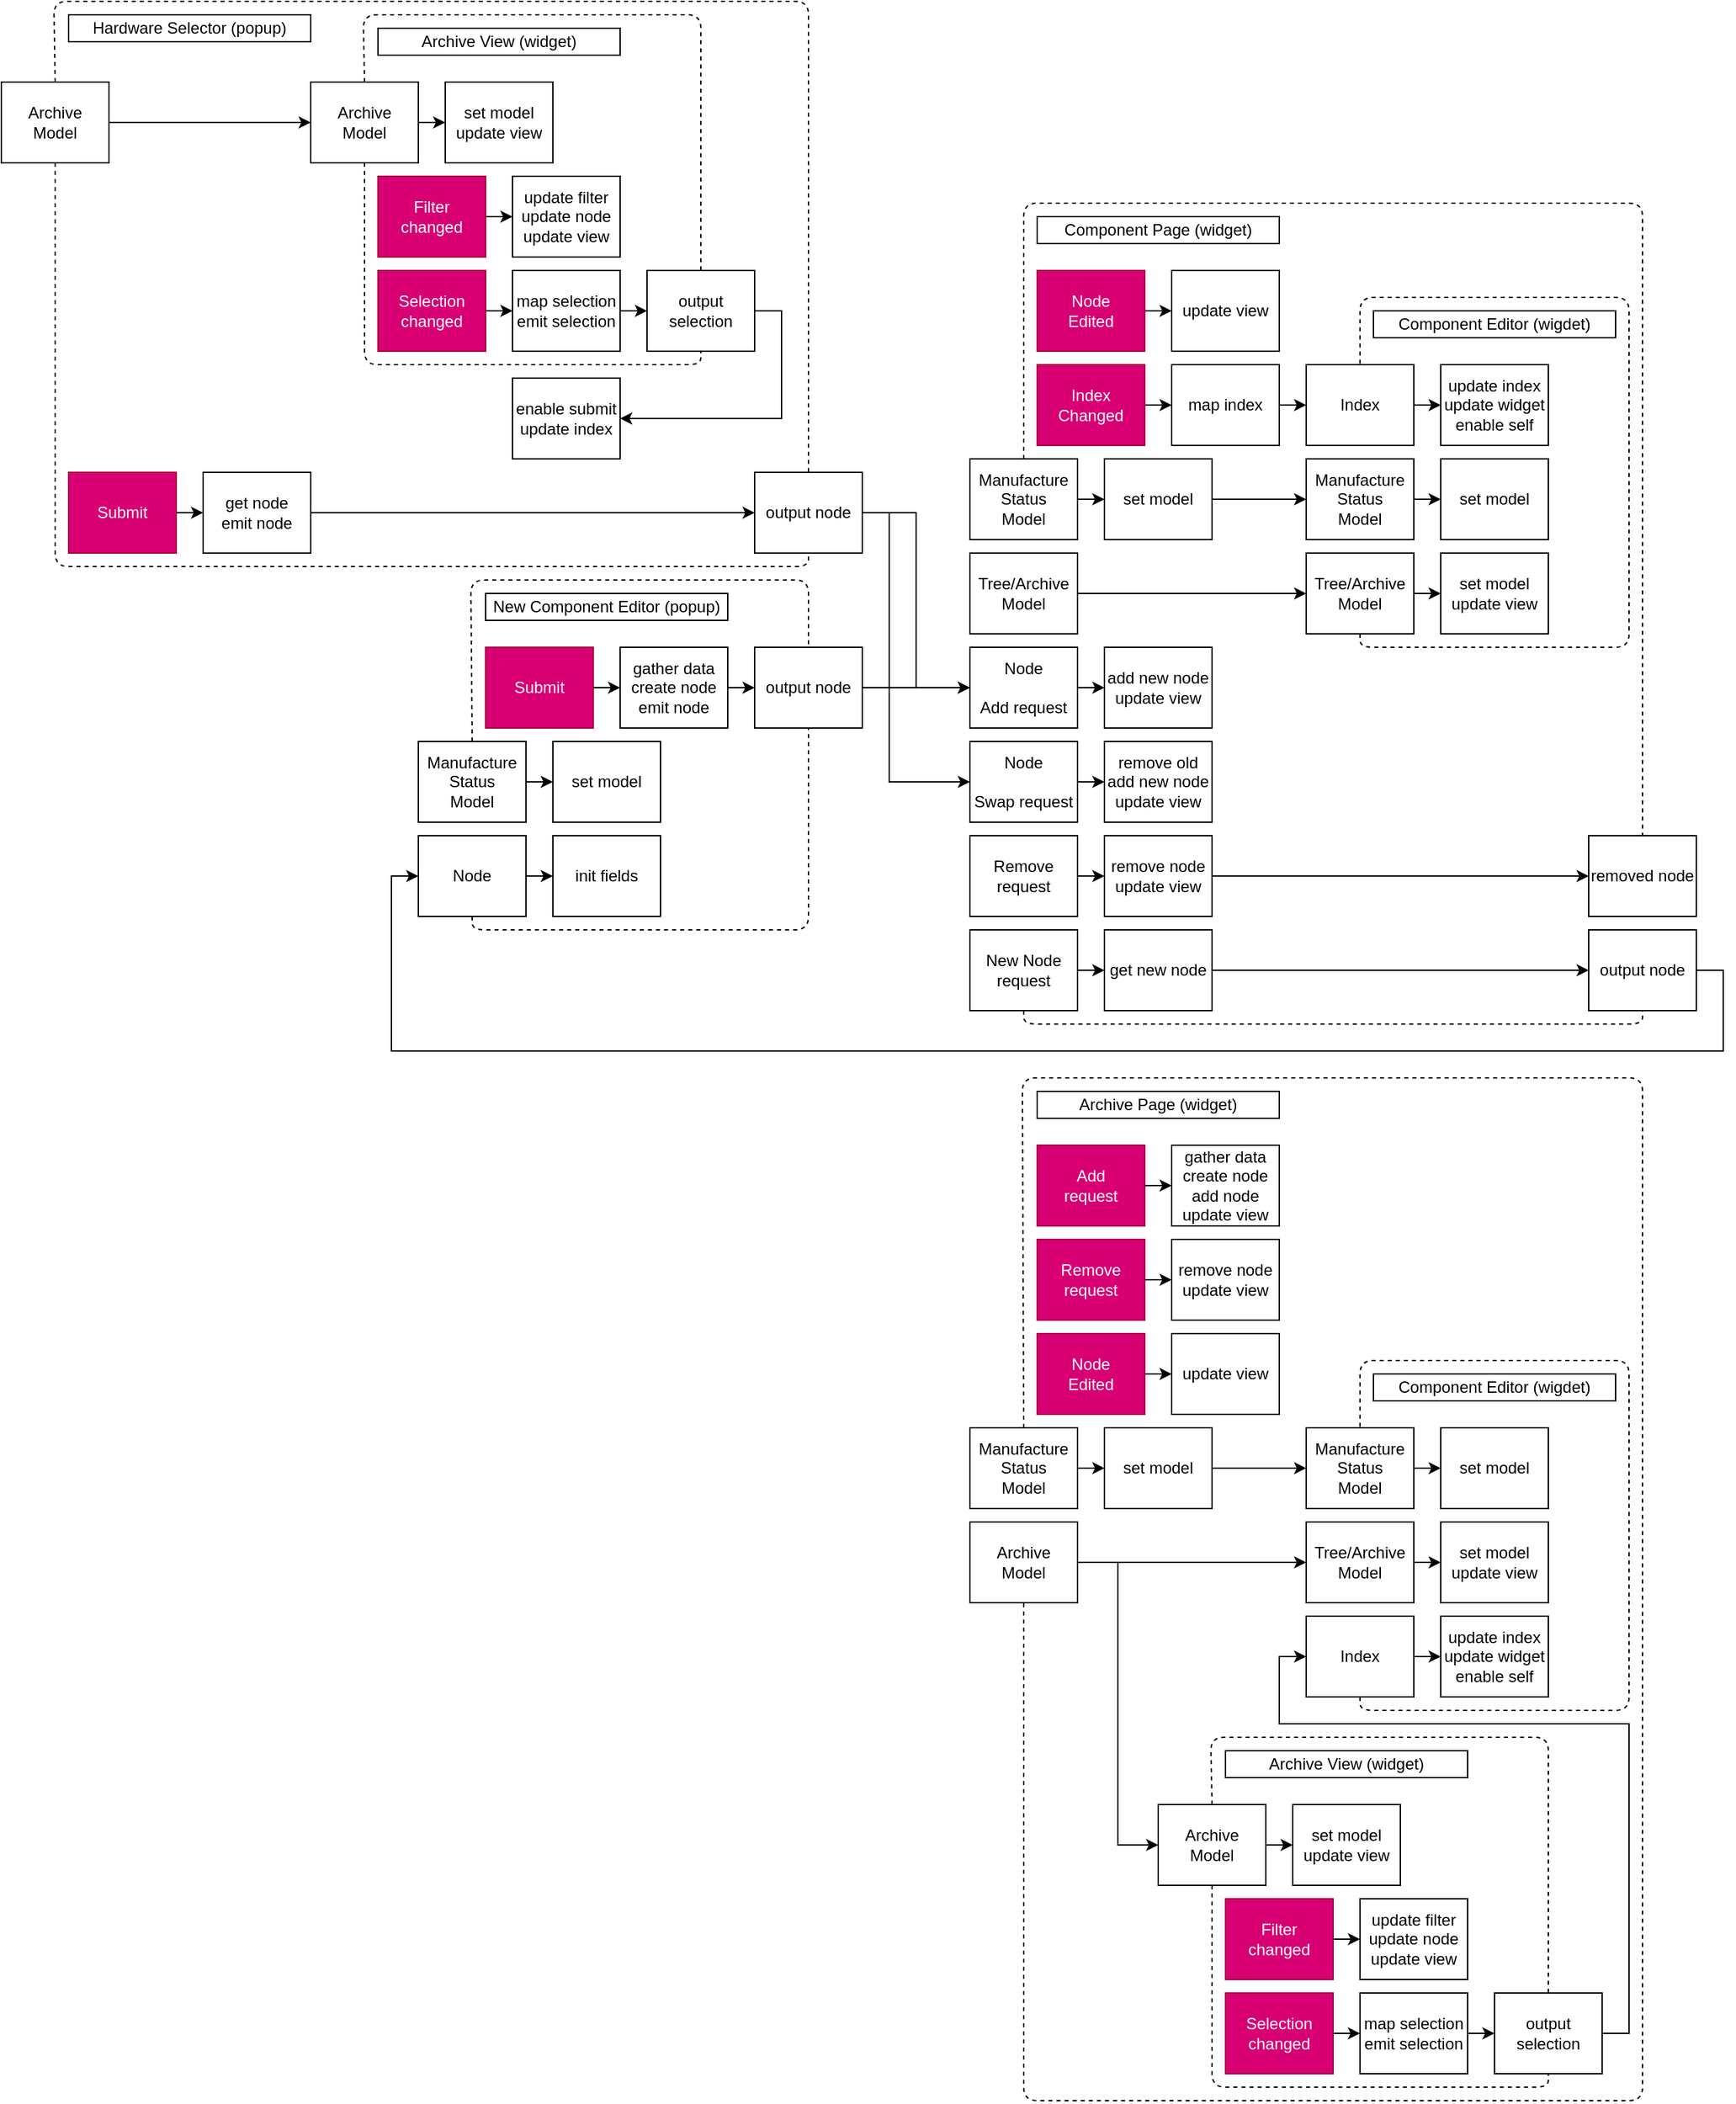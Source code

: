 <mxfile version="13.9.9" type="device"><diagram id="FdZGoRuRCiNTs6sguI62" name="Pagina-1"><mxGraphModel dx="1014" dy="422" grid="1" gridSize="10" guides="1" tooltips="1" connect="1" arrows="1" fold="1" page="0" pageScale="1" pageWidth="827" pageHeight="1169" math="0" shadow="0"><root><mxCell id="0"/><mxCell id="1" parent="0"/><mxCell id="oUkAM3-Z0Gh9ao96tAZk-438" value="" style="group" vertex="1" connectable="0" parent="1"><mxGeometry x="1410.0" y="1440" width="500.0" height="760" as="geometry"/></mxCell><mxCell id="oUkAM3-Z0Gh9ao96tAZk-322" value="&lt;span&gt;Archive Page (widget)&lt;/span&gt;" style="rounded=0;whiteSpace=wrap;html=1;" vertex="1" parent="oUkAM3-Z0Gh9ao96tAZk-438"><mxGeometry x="50" y="10" width="180" height="20" as="geometry"/></mxCell><mxCell id="oUkAM3-Z0Gh9ao96tAZk-326" value="Archive&lt;br&gt;Model" style="rounded=0;whiteSpace=wrap;html=1;" vertex="1" parent="oUkAM3-Z0Gh9ao96tAZk-438"><mxGeometry y="330" width="80" height="60" as="geometry"/></mxCell><mxCell id="oUkAM3-Z0Gh9ao96tAZk-327" value="set model" style="rounded=0;whiteSpace=wrap;html=1;" vertex="1" parent="oUkAM3-Z0Gh9ao96tAZk-438"><mxGeometry x="100" y="260" width="80" height="60" as="geometry"/></mxCell><mxCell id="oUkAM3-Z0Gh9ao96tAZk-328" style="edgeStyle=orthogonalEdgeStyle;rounded=0;orthogonalLoop=1;jettySize=auto;html=1;exitX=1;exitY=0.5;exitDx=0;exitDy=0;entryX=0;entryY=0.5;entryDx=0;entryDy=0;fontColor=#6666FF;" edge="1" parent="oUkAM3-Z0Gh9ao96tAZk-438" source="oUkAM3-Z0Gh9ao96tAZk-329" target="oUkAM3-Z0Gh9ao96tAZk-327"><mxGeometry y="70" as="geometry"/></mxCell><mxCell id="oUkAM3-Z0Gh9ao96tAZk-329" value="Manufacture&lt;br&gt;Status&lt;br&gt;Model" style="rounded=0;whiteSpace=wrap;html=1;" vertex="1" parent="oUkAM3-Z0Gh9ao96tAZk-438"><mxGeometry y="260" width="80" height="60" as="geometry"/></mxCell><mxCell id="oUkAM3-Z0Gh9ao96tAZk-331" value="Add&lt;br&gt;request" style="rounded=0;whiteSpace=wrap;html=1;fillColor=#d80073;strokeColor=#A50040;fontColor=#ffffff;" vertex="1" parent="oUkAM3-Z0Gh9ao96tAZk-438"><mxGeometry x="50" y="50" width="80" height="60" as="geometry"/></mxCell><mxCell id="oUkAM3-Z0Gh9ao96tAZk-332" value="Remove&lt;br&gt;request" style="rounded=0;whiteSpace=wrap;html=1;fillColor=#d80073;strokeColor=#A50040;fontColor=#ffffff;" vertex="1" parent="oUkAM3-Z0Gh9ao96tAZk-438"><mxGeometry x="50" y="120" width="80" height="60" as="geometry"/></mxCell><mxCell id="oUkAM3-Z0Gh9ao96tAZk-333" value="" style="endArrow=none;dashed=1;html=1;exitX=0.5;exitY=0;exitDx=0;exitDy=0;entryX=0.5;entryY=1;entryDx=0;entryDy=0;" edge="1" parent="oUkAM3-Z0Gh9ao96tAZk-438" source="oUkAM3-Z0Gh9ao96tAZk-329" target="oUkAM3-Z0Gh9ao96tAZk-326"><mxGeometry y="10" width="50" height="50" as="geometry"><mxPoint x="40.0" y="60" as="sourcePoint"/><mxPoint x="-10.0" y="650" as="targetPoint"/><Array as="points"><mxPoint x="39.0"/><mxPoint x="500.0"/><mxPoint x="500.0" y="760"/><mxPoint x="40.0" y="760"/></Array></mxGeometry></mxCell><mxCell id="oUkAM3-Z0Gh9ao96tAZk-334" value="" style="endArrow=classic;html=1;exitX=1;exitY=0.5;exitDx=0;exitDy=0;" edge="1" parent="oUkAM3-Z0Gh9ao96tAZk-438" source="oUkAM3-Z0Gh9ao96tAZk-336"><mxGeometry x="50" y="70" width="50" height="50" as="geometry"><mxPoint x="200" y="280" as="sourcePoint"/><mxPoint x="150.0" y="220" as="targetPoint"/></mxGeometry></mxCell><mxCell id="oUkAM3-Z0Gh9ao96tAZk-335" value="update view" style="rounded=0;whiteSpace=wrap;html=1;" vertex="1" parent="oUkAM3-Z0Gh9ao96tAZk-438"><mxGeometry x="150" y="190" width="80" height="60" as="geometry"/></mxCell><mxCell id="oUkAM3-Z0Gh9ao96tAZk-336" value="Node&lt;br&gt;Edited" style="rounded=0;whiteSpace=wrap;html=1;fillColor=#d80073;strokeColor=#A50040;fontColor=#ffffff;" vertex="1" parent="oUkAM3-Z0Gh9ao96tAZk-438"><mxGeometry x="50" y="190" width="80" height="60" as="geometry"/></mxCell><mxCell id="oUkAM3-Z0Gh9ao96tAZk-337" value="gather data&lt;br&gt;create node&lt;br&gt;add node&lt;br&gt;update view" style="rounded=0;whiteSpace=wrap;html=1;" vertex="1" parent="oUkAM3-Z0Gh9ao96tAZk-438"><mxGeometry x="150" y="50" width="80" height="60" as="geometry"/></mxCell><mxCell id="oUkAM3-Z0Gh9ao96tAZk-338" style="edgeStyle=orthogonalEdgeStyle;rounded=0;orthogonalLoop=1;jettySize=auto;html=1;exitX=1;exitY=0.5;exitDx=0;exitDy=0;entryX=0;entryY=0.5;entryDx=0;entryDy=0;fontColor=#6666FF;" edge="1" parent="oUkAM3-Z0Gh9ao96tAZk-438" source="oUkAM3-Z0Gh9ao96tAZk-331" target="oUkAM3-Z0Gh9ao96tAZk-337"><mxGeometry x="60" y="-280" as="geometry"/></mxCell><mxCell id="oUkAM3-Z0Gh9ao96tAZk-341" value="remove node&lt;br&gt;update view" style="rounded=0;whiteSpace=wrap;html=1;" vertex="1" parent="oUkAM3-Z0Gh9ao96tAZk-438"><mxGeometry x="150" y="120" width="80" height="60" as="geometry"/></mxCell><mxCell id="oUkAM3-Z0Gh9ao96tAZk-342" style="edgeStyle=orthogonalEdgeStyle;rounded=0;orthogonalLoop=1;jettySize=auto;html=1;exitX=1;exitY=0.5;exitDx=0;exitDy=0;entryX=0;entryY=0.5;entryDx=0;entryDy=0;fontColor=#6666FF;" edge="1" parent="oUkAM3-Z0Gh9ao96tAZk-438" source="oUkAM3-Z0Gh9ao96tAZk-332" target="oUkAM3-Z0Gh9ao96tAZk-341"><mxGeometry x="50" y="-350" as="geometry"/></mxCell><mxCell id="oUkAM3-Z0Gh9ao96tAZk-355" style="edgeStyle=orthogonalEdgeStyle;rounded=0;orthogonalLoop=1;jettySize=auto;html=1;exitX=1;exitY=0.5;exitDx=0;exitDy=0;entryX=0;entryY=0.5;entryDx=0;entryDy=0;fontColor=#6666FF;" edge="1" parent="oUkAM3-Z0Gh9ao96tAZk-438" source="oUkAM3-Z0Gh9ao96tAZk-327" target="oUkAM3-Z0Gh9ao96tAZk-351"><mxGeometry y="70" as="geometry"/></mxCell><mxCell id="oUkAM3-Z0Gh9ao96tAZk-357" style="edgeStyle=orthogonalEdgeStyle;rounded=0;orthogonalLoop=1;jettySize=auto;html=1;exitX=1;exitY=0.5;exitDx=0;exitDy=0;fontColor=#6666FF;" edge="1" parent="oUkAM3-Z0Gh9ao96tAZk-438" source="oUkAM3-Z0Gh9ao96tAZk-326" target="oUkAM3-Z0Gh9ao96tAZk-353"><mxGeometry y="70" as="geometry"><mxPoint x="180.0" y="360" as="sourcePoint"/></mxGeometry></mxCell><mxCell id="oUkAM3-Z0Gh9ao96tAZk-431" style="edgeStyle=orthogonalEdgeStyle;rounded=0;orthogonalLoop=1;jettySize=auto;html=1;exitX=1;exitY=0.5;exitDx=0;exitDy=0;entryX=0;entryY=0.5;entryDx=0;entryDy=0;fontColor=#6666FF;" edge="1" parent="oUkAM3-Z0Gh9ao96tAZk-438" source="oUkAM3-Z0Gh9ao96tAZk-326" target="oUkAM3-Z0Gh9ao96tAZk-189"><mxGeometry y="140" as="geometry"/></mxCell><mxCell id="oUkAM3-Z0Gh9ao96tAZk-434" value="" style="group" vertex="1" connectable="0" parent="oUkAM3-Z0Gh9ao96tAZk-438"><mxGeometry x="250.0" y="210" width="240.0" height="260" as="geometry"/></mxCell><mxCell id="oUkAM3-Z0Gh9ao96tAZk-344" value="&lt;span&gt;Component Editor (wigdet)&lt;/span&gt;" style="rounded=0;whiteSpace=wrap;html=1;container=0;" vertex="1" parent="oUkAM3-Z0Gh9ao96tAZk-434"><mxGeometry x="50.0" y="10" width="180" height="20" as="geometry"/></mxCell><mxCell id="oUkAM3-Z0Gh9ao96tAZk-345" value="" style="endArrow=classic;html=1;exitX=1;exitY=0.5;exitDx=0;exitDy=0;" edge="1" parent="oUkAM3-Z0Gh9ao96tAZk-434" source="oUkAM3-Z0Gh9ao96tAZk-351"><mxGeometry x="2.274e-13" width="50" height="50" as="geometry"><mxPoint x="150.0" y="140" as="sourcePoint"/><mxPoint x="100.0" y="80" as="targetPoint"/></mxGeometry></mxCell><mxCell id="oUkAM3-Z0Gh9ao96tAZk-346" value="set model" style="rounded=0;whiteSpace=wrap;html=1;container=0;" vertex="1" parent="oUkAM3-Z0Gh9ao96tAZk-434"><mxGeometry x="100.0" y="50" width="80" height="60" as="geometry"/></mxCell><mxCell id="oUkAM3-Z0Gh9ao96tAZk-347" value="" style="endArrow=classic;html=1;exitX=1;exitY=0.5;exitDx=0;exitDy=0;" edge="1" parent="oUkAM3-Z0Gh9ao96tAZk-434" source="oUkAM3-Z0Gh9ao96tAZk-352"><mxGeometry y="70" width="50" height="50" as="geometry"><mxPoint x="150" y="280" as="sourcePoint"/><mxPoint x="100" y="220" as="targetPoint"/></mxGeometry></mxCell><mxCell id="oUkAM3-Z0Gh9ao96tAZk-348" value="update index&lt;br&gt;update widget&lt;br&gt;enable self" style="rounded=0;whiteSpace=wrap;html=1;container=0;" vertex="1" parent="oUkAM3-Z0Gh9ao96tAZk-434"><mxGeometry x="100" y="190" width="80" height="60" as="geometry"/></mxCell><mxCell id="oUkAM3-Z0Gh9ao96tAZk-349" value="" style="endArrow=classic;html=1;exitX=1;exitY=0.5;exitDx=0;exitDy=0;" edge="1" parent="oUkAM3-Z0Gh9ao96tAZk-434" source="oUkAM3-Z0Gh9ao96tAZk-353"><mxGeometry x="2.274e-13" y="-70" width="50" height="50" as="geometry"><mxPoint x="150.0" y="210" as="sourcePoint"/><mxPoint x="100.0" y="150" as="targetPoint"/></mxGeometry></mxCell><mxCell id="oUkAM3-Z0Gh9ao96tAZk-350" value="set model&lt;br&gt;update view" style="rounded=0;whiteSpace=wrap;html=1;container=0;" vertex="1" parent="oUkAM3-Z0Gh9ao96tAZk-434"><mxGeometry x="100.0" y="120" width="80" height="60" as="geometry"/></mxCell><mxCell id="oUkAM3-Z0Gh9ao96tAZk-351" value="Manufacture&lt;br&gt;Status&lt;br&gt;Model" style="rounded=0;whiteSpace=wrap;html=1;container=0;" vertex="1" parent="oUkAM3-Z0Gh9ao96tAZk-434"><mxGeometry x="2.274e-13" y="50" width="80" height="60" as="geometry"/></mxCell><mxCell id="oUkAM3-Z0Gh9ao96tAZk-352" value="Index" style="rounded=0;whiteSpace=wrap;html=1;container=0;" vertex="1" parent="oUkAM3-Z0Gh9ao96tAZk-434"><mxGeometry y="190" width="80" height="60" as="geometry"/></mxCell><mxCell id="oUkAM3-Z0Gh9ao96tAZk-353" value="Tree/Archive&lt;br&gt;Model" style="rounded=0;whiteSpace=wrap;html=1;container=0;" vertex="1" parent="oUkAM3-Z0Gh9ao96tAZk-434"><mxGeometry x="2.274e-13" y="120" width="80" height="60" as="geometry"/></mxCell><mxCell id="oUkAM3-Z0Gh9ao96tAZk-354" value="" style="endArrow=none;dashed=1;html=1;entryX=0.5;entryY=0;entryDx=0;entryDy=0;exitX=0.5;exitY=1;exitDx=0;exitDy=0;" edge="1" parent="oUkAM3-Z0Gh9ao96tAZk-434" source="oUkAM3-Z0Gh9ao96tAZk-352" target="oUkAM3-Z0Gh9ao96tAZk-351"><mxGeometry x="2.274e-13" width="50" height="50" as="geometry"><mxPoint x="10" y="260" as="sourcePoint"/><mxPoint x="40" y="30" as="targetPoint"/><Array as="points"><mxPoint x="40.0" y="260"/><mxPoint x="240.0" y="260"/><mxPoint x="240"/><mxPoint x="40"/></Array></mxGeometry></mxCell><mxCell id="oUkAM3-Z0Gh9ao96tAZk-436" value="" style="group" vertex="1" connectable="0" parent="oUkAM3-Z0Gh9ao96tAZk-438"><mxGeometry x="140" y="490" width="330" height="260" as="geometry"/></mxCell><mxCell id="oUkAM3-Z0Gh9ao96tAZk-184" value="update filter&lt;br&gt;update node&lt;br&gt;update view" style="rounded=0;whiteSpace=wrap;html=1;container=0;" vertex="1" parent="oUkAM3-Z0Gh9ao96tAZk-436"><mxGeometry x="150" y="120" width="80" height="60" as="geometry"/></mxCell><mxCell id="oUkAM3-Z0Gh9ao96tAZk-205" style="edgeStyle=orthogonalEdgeStyle;rounded=0;orthogonalLoop=1;jettySize=auto;html=1;exitX=1;exitY=0.5;exitDx=0;exitDy=0;entryX=0;entryY=0.5;entryDx=0;entryDy=0;fontColor=#6666FF;" edge="1" parent="oUkAM3-Z0Gh9ao96tAZk-436"><mxGeometry y="65" as="geometry"><mxPoint x="130.0" y="150" as="sourcePoint"/><mxPoint x="150.0" y="150" as="targetPoint"/></mxGeometry></mxCell><mxCell id="oUkAM3-Z0Gh9ao96tAZk-188" value="Filter&lt;br&gt;changed" style="rounded=0;whiteSpace=wrap;html=1;fillColor=#d80073;strokeColor=#A50040;fontColor=#ffffff;container=0;" vertex="1" parent="oUkAM3-Z0Gh9ao96tAZk-436"><mxGeometry x="50" y="120" width="80" height="60" as="geometry"/></mxCell><mxCell id="oUkAM3-Z0Gh9ao96tAZk-180" value="Archive View (widget)" style="rounded=0;whiteSpace=wrap;html=1;container=0;" vertex="1" parent="oUkAM3-Z0Gh9ao96tAZk-436"><mxGeometry x="50" y="10" width="180" height="20" as="geometry"/></mxCell><mxCell id="oUkAM3-Z0Gh9ao96tAZk-202" value="map selection&lt;br&gt;emit selection" style="rounded=0;whiteSpace=wrap;html=1;container=0;" vertex="1" parent="oUkAM3-Z0Gh9ao96tAZk-436"><mxGeometry x="150" y="190" width="80" height="60" as="geometry"/></mxCell><mxCell id="oUkAM3-Z0Gh9ao96tAZk-203" value="Selection&lt;br&gt;changed" style="rounded=0;whiteSpace=wrap;html=1;fillColor=#d80073;strokeColor=#A50040;fontColor=#ffffff;container=0;" vertex="1" parent="oUkAM3-Z0Gh9ao96tAZk-436"><mxGeometry x="50" y="190" width="80" height="60" as="geometry"/></mxCell><mxCell id="oUkAM3-Z0Gh9ao96tAZk-201" value="" style="endArrow=classic;html=1;exitX=1;exitY=0.5;exitDx=0;exitDy=0;entryX=0;entryY=0.5;entryDx=0;entryDy=0;" edge="1" source="oUkAM3-Z0Gh9ao96tAZk-203" parent="oUkAM3-Z0Gh9ao96tAZk-436" target="oUkAM3-Z0Gh9ao96tAZk-202"><mxGeometry y="65" width="50" height="50" as="geometry"><mxPoint x="200" y="275" as="sourcePoint"/><mxPoint x="150.0" y="215" as="targetPoint"/></mxGeometry></mxCell><mxCell id="oUkAM3-Z0Gh9ao96tAZk-206" value="output&lt;br&gt;selection" style="rounded=0;whiteSpace=wrap;html=1;container=0;" vertex="1" parent="oUkAM3-Z0Gh9ao96tAZk-436"><mxGeometry x="250" y="190" width="80" height="60" as="geometry"/></mxCell><mxCell id="oUkAM3-Z0Gh9ao96tAZk-207" style="edgeStyle=orthogonalEdgeStyle;rounded=0;orthogonalLoop=1;jettySize=auto;html=1;exitX=1;exitY=0.5;exitDx=0;exitDy=0;entryX=0;entryY=0.5;entryDx=0;entryDy=0;fontColor=#6666FF;" edge="1" parent="oUkAM3-Z0Gh9ao96tAZk-436" source="oUkAM3-Z0Gh9ao96tAZk-202"><mxGeometry y="65" as="geometry"><mxPoint x="250.0" y="220" as="targetPoint"/></mxGeometry></mxCell><mxCell id="oUkAM3-Z0Gh9ao96tAZk-186" value="set model&lt;br&gt;update view" style="rounded=0;whiteSpace=wrap;html=1;container=0;" vertex="1" parent="oUkAM3-Z0Gh9ao96tAZk-436"><mxGeometry x="100" y="50" width="80" height="60" as="geometry"/></mxCell><mxCell id="oUkAM3-Z0Gh9ao96tAZk-189" value="Archive&lt;br&gt;Model" style="rounded=0;whiteSpace=wrap;html=1;container=0;" vertex="1" parent="oUkAM3-Z0Gh9ao96tAZk-436"><mxGeometry y="50" width="80" height="60" as="geometry"/></mxCell><mxCell id="oUkAM3-Z0Gh9ao96tAZk-197" value="" style="endArrow=none;dashed=1;html=1;exitX=0.5;exitY=1;exitDx=0;exitDy=0;entryX=0.5;entryY=1;entryDx=0;entryDy=0;entryPerimeter=0;" edge="1" parent="oUkAM3-Z0Gh9ao96tAZk-436" source="oUkAM3-Z0Gh9ao96tAZk-189" target="oUkAM3-Z0Gh9ao96tAZk-206"><mxGeometry width="50" height="50" as="geometry"><mxPoint x="31" y="330" as="sourcePoint"/><mxPoint x="290.0" y="180" as="targetPoint"/><Array as="points"><mxPoint x="40" y="260"/><mxPoint x="290.0" y="260"/></Array></mxGeometry></mxCell><mxCell id="oUkAM3-Z0Gh9ao96tAZk-185" value="" style="endArrow=classic;html=1;exitX=1;exitY=0.5;exitDx=0;exitDy=0;entryX=0;entryY=0.5;entryDx=0;entryDy=0;" edge="1" parent="oUkAM3-Z0Gh9ao96tAZk-436" source="oUkAM3-Z0Gh9ao96tAZk-189" target="oUkAM3-Z0Gh9ao96tAZk-186"><mxGeometry y="-70" width="50" height="50" as="geometry"><mxPoint x="80.0" y="150" as="sourcePoint"/><mxPoint x="100" y="150" as="targetPoint"/></mxGeometry></mxCell><mxCell id="oUkAM3-Z0Gh9ao96tAZk-196" value="" style="endArrow=none;dashed=1;html=1;exitX=0.5;exitY=0;exitDx=0;exitDy=0;entryX=0.5;entryY=0;entryDx=0;entryDy=0;" edge="1" parent="oUkAM3-Z0Gh9ao96tAZk-436" source="oUkAM3-Z0Gh9ao96tAZk-189" target="oUkAM3-Z0Gh9ao96tAZk-206"><mxGeometry width="50" height="50" as="geometry"><mxPoint x="39.0" y="189" as="sourcePoint"/><mxPoint x="290.0" y="110" as="targetPoint"/><Array as="points"><mxPoint x="39"/><mxPoint x="290.0"/></Array></mxGeometry></mxCell><mxCell id="oUkAM3-Z0Gh9ao96tAZk-433" style="edgeStyle=orthogonalEdgeStyle;rounded=0;orthogonalLoop=1;jettySize=auto;html=1;exitX=1;exitY=0.5;exitDx=0;exitDy=0;entryX=0;entryY=0.5;entryDx=0;entryDy=0;fontColor=#6666FF;" edge="1" parent="oUkAM3-Z0Gh9ao96tAZk-438" source="oUkAM3-Z0Gh9ao96tAZk-206" target="oUkAM3-Z0Gh9ao96tAZk-352"><mxGeometry as="geometry"><Array as="points"><mxPoint x="490" y="710"/><mxPoint x="490" y="480"/><mxPoint x="230" y="480"/><mxPoint x="230" y="430"/></Array></mxGeometry></mxCell><mxCell id="oUkAM3-Z0Gh9ao96tAZk-490" value="" style="group" vertex="1" connectable="0" parent="1"><mxGeometry x="690.0" y="640" width="639.99" height="420" as="geometry"/></mxCell><mxCell id="oUkAM3-Z0Gh9ao96tAZk-396" value="&lt;span&gt;Hardware Selector (popup)&lt;/span&gt;" style="rounded=0;whiteSpace=wrap;html=1;" vertex="1" parent="oUkAM3-Z0Gh9ao96tAZk-490"><mxGeometry x="50" y="10" width="180" height="20" as="geometry"/></mxCell><mxCell id="oUkAM3-Z0Gh9ao96tAZk-403" value="Archive&lt;br&gt;Model" style="rounded=0;whiteSpace=wrap;html=1;" vertex="1" parent="oUkAM3-Z0Gh9ao96tAZk-490"><mxGeometry y="60" width="80" height="60" as="geometry"/></mxCell><mxCell id="oUkAM3-Z0Gh9ao96tAZk-412" value="" style="endArrow=none;dashed=1;html=1;exitX=0.5;exitY=0;exitDx=0;exitDy=0;entryX=0.5;entryY=0;entryDx=0;entryDy=0;" edge="1" parent="oUkAM3-Z0Gh9ao96tAZk-490" source="oUkAM3-Z0Gh9ao96tAZk-403" target="oUkAM3-Z0Gh9ao96tAZk-445"><mxGeometry y="10" width="50" height="50" as="geometry"><mxPoint x="-20" as="sourcePoint"/><mxPoint x="600.0" y="310" as="targetPoint"/><Array as="points"><mxPoint x="39.0"/><mxPoint x="600.0"/></Array></mxGeometry></mxCell><mxCell id="oUkAM3-Z0Gh9ao96tAZk-413" value="" style="endArrow=none;dashed=1;html=1;exitX=0.5;exitY=1;exitDx=0;exitDy=0;entryX=0.5;entryY=1;entryDx=0;entryDy=0;" edge="1" parent="oUkAM3-Z0Gh9ao96tAZk-490" source="oUkAM3-Z0Gh9ao96tAZk-403" target="oUkAM3-Z0Gh9ao96tAZk-445"><mxGeometry x="30" y="510" width="50" height="50" as="geometry"><mxPoint x="61" y="840" as="sourcePoint"/><mxPoint x="261.01" y="840" as="targetPoint"/><Array as="points"><mxPoint x="40.0" y="420"/><mxPoint x="600.0" y="420"/></Array></mxGeometry></mxCell><mxCell id="oUkAM3-Z0Gh9ao96tAZk-440" value="enable submit&lt;br&gt;update index" style="rounded=0;whiteSpace=wrap;html=1;" vertex="1" parent="oUkAM3-Z0Gh9ao96tAZk-490"><mxGeometry x="379.99" y="280" width="80" height="60" as="geometry"/></mxCell><mxCell id="oUkAM3-Z0Gh9ao96tAZk-442" value="Submit" style="rounded=0;whiteSpace=wrap;html=1;fillColor=#d80073;strokeColor=#A50040;fontColor=#ffffff;container=0;" vertex="1" parent="oUkAM3-Z0Gh9ao96tAZk-490"><mxGeometry x="50.01" y="350" width="80" height="60" as="geometry"/></mxCell><mxCell id="oUkAM3-Z0Gh9ao96tAZk-443" value="get node&lt;br&gt;emit node" style="rounded=0;whiteSpace=wrap;html=1;container=0;" vertex="1" parent="oUkAM3-Z0Gh9ao96tAZk-490"><mxGeometry x="150.01" y="350" width="80" height="60" as="geometry"/></mxCell><mxCell id="oUkAM3-Z0Gh9ao96tAZk-444" style="edgeStyle=orthogonalEdgeStyle;rounded=0;orthogonalLoop=1;jettySize=auto;html=1;exitX=1;exitY=0.5;exitDx=0;exitDy=0;entryX=0;entryY=0.5;entryDx=0;entryDy=0;fontColor=#6666FF;" edge="1" parent="oUkAM3-Z0Gh9ao96tAZk-490" source="oUkAM3-Z0Gh9ao96tAZk-442" target="oUkAM3-Z0Gh9ao96tAZk-443"><mxGeometry as="geometry"/></mxCell><mxCell id="oUkAM3-Z0Gh9ao96tAZk-445" value="output node" style="rounded=0;whiteSpace=wrap;html=1;container=0;" vertex="1" parent="oUkAM3-Z0Gh9ao96tAZk-490"><mxGeometry x="559.99" y="350" width="80" height="60" as="geometry"/></mxCell><mxCell id="oUkAM3-Z0Gh9ao96tAZk-446" style="edgeStyle=orthogonalEdgeStyle;rounded=0;orthogonalLoop=1;jettySize=auto;html=1;exitX=1;exitY=0.5;exitDx=0;exitDy=0;entryX=0;entryY=0.5;entryDx=0;entryDy=0;fontColor=#6666FF;" edge="1" parent="oUkAM3-Z0Gh9ao96tAZk-490" source="oUkAM3-Z0Gh9ao96tAZk-443" target="oUkAM3-Z0Gh9ao96tAZk-445"><mxGeometry as="geometry"/></mxCell><mxCell id="oUkAM3-Z0Gh9ao96tAZk-447" value="" style="group" vertex="1" connectable="0" parent="oUkAM3-Z0Gh9ao96tAZk-490"><mxGeometry x="230" y="10" width="329.99" height="260" as="geometry"/></mxCell><mxCell id="oUkAM3-Z0Gh9ao96tAZk-415" value="update filter&lt;br&gt;update node&lt;br&gt;update view" style="rounded=0;whiteSpace=wrap;html=1;container=0;" vertex="1" parent="oUkAM3-Z0Gh9ao96tAZk-447"><mxGeometry x="149.99" y="120" width="80" height="60" as="geometry"/></mxCell><mxCell id="oUkAM3-Z0Gh9ao96tAZk-416" style="edgeStyle=orthogonalEdgeStyle;rounded=0;orthogonalLoop=1;jettySize=auto;html=1;exitX=1;exitY=0.5;exitDx=0;exitDy=0;entryX=0;entryY=0.5;entryDx=0;entryDy=0;fontColor=#6666FF;" edge="1" parent="oUkAM3-Z0Gh9ao96tAZk-447" source="oUkAM3-Z0Gh9ao96tAZk-417" target="oUkAM3-Z0Gh9ao96tAZk-415"><mxGeometry x="-0.01" y="65" as="geometry"/></mxCell><mxCell id="oUkAM3-Z0Gh9ao96tAZk-417" value="Filter&lt;br&gt;changed" style="rounded=0;whiteSpace=wrap;html=1;fillColor=#d80073;strokeColor=#A50040;fontColor=#ffffff;container=0;" vertex="1" parent="oUkAM3-Z0Gh9ao96tAZk-447"><mxGeometry x="49.99" y="120" width="80" height="60" as="geometry"/></mxCell><mxCell id="oUkAM3-Z0Gh9ao96tAZk-418" value="Archive View (widget)" style="rounded=0;whiteSpace=wrap;html=1;container=0;" vertex="1" parent="oUkAM3-Z0Gh9ao96tAZk-447"><mxGeometry x="49.99" y="10" width="180" height="20" as="geometry"/></mxCell><mxCell id="oUkAM3-Z0Gh9ao96tAZk-419" value="map selection&lt;br&gt;emit selection" style="rounded=0;whiteSpace=wrap;html=1;container=0;" vertex="1" parent="oUkAM3-Z0Gh9ao96tAZk-447"><mxGeometry x="149.99" y="190" width="80" height="60" as="geometry"/></mxCell><mxCell id="oUkAM3-Z0Gh9ao96tAZk-420" value="Selection&lt;br&gt;changed" style="rounded=0;whiteSpace=wrap;html=1;fillColor=#d80073;strokeColor=#A50040;fontColor=#ffffff;container=0;" vertex="1" parent="oUkAM3-Z0Gh9ao96tAZk-447"><mxGeometry x="50.01" y="190" width="80" height="60" as="geometry"/></mxCell><mxCell id="oUkAM3-Z0Gh9ao96tAZk-421" value="" style="endArrow=classic;html=1;exitX=1;exitY=0.5;exitDx=0;exitDy=0;entryX=0;entryY=0.5;entryDx=0;entryDy=0;" edge="1" parent="oUkAM3-Z0Gh9ao96tAZk-447" source="oUkAM3-Z0Gh9ao96tAZk-420" target="oUkAM3-Z0Gh9ao96tAZk-419"><mxGeometry x="-0.01" y="65" width="50" height="50" as="geometry"><mxPoint x="199.99" y="275" as="sourcePoint"/><mxPoint x="149.99" y="215" as="targetPoint"/></mxGeometry></mxCell><mxCell id="oUkAM3-Z0Gh9ao96tAZk-422" value="output&lt;br&gt;selection" style="rounded=0;whiteSpace=wrap;html=1;container=0;" vertex="1" parent="oUkAM3-Z0Gh9ao96tAZk-447"><mxGeometry x="249.99" y="190" width="80" height="60" as="geometry"/></mxCell><mxCell id="oUkAM3-Z0Gh9ao96tAZk-423" style="edgeStyle=orthogonalEdgeStyle;rounded=0;orthogonalLoop=1;jettySize=auto;html=1;exitX=1;exitY=0.5;exitDx=0;exitDy=0;entryX=0;entryY=0.5;entryDx=0;entryDy=0;fontColor=#6666FF;" edge="1" parent="oUkAM3-Z0Gh9ao96tAZk-447" source="oUkAM3-Z0Gh9ao96tAZk-419" target="oUkAM3-Z0Gh9ao96tAZk-422"><mxGeometry x="-0.01" y="65" as="geometry"/></mxCell><mxCell id="oUkAM3-Z0Gh9ao96tAZk-425" value="set model&lt;br&gt;update view" style="rounded=0;whiteSpace=wrap;html=1;container=0;" vertex="1" parent="oUkAM3-Z0Gh9ao96tAZk-447"><mxGeometry x="99.99" y="50" width="80" height="60" as="geometry"/></mxCell><mxCell id="oUkAM3-Z0Gh9ao96tAZk-426" value="Archive&lt;br&gt;Model" style="rounded=0;whiteSpace=wrap;html=1;container=0;" vertex="1" parent="oUkAM3-Z0Gh9ao96tAZk-447"><mxGeometry y="50" width="80" height="60" as="geometry"/></mxCell><mxCell id="oUkAM3-Z0Gh9ao96tAZk-427" value="" style="endArrow=none;dashed=1;html=1;exitX=0.5;exitY=1;exitDx=0;exitDy=0;entryX=0.5;entryY=1;entryDx=0;entryDy=0;" edge="1" parent="oUkAM3-Z0Gh9ao96tAZk-447" source="oUkAM3-Z0Gh9ao96tAZk-426" target="oUkAM3-Z0Gh9ao96tAZk-422"><mxGeometry x="-0.01" width="50" height="50" as="geometry"><mxPoint x="30.99" y="330" as="sourcePoint"/><mxPoint x="240" y="250" as="targetPoint"/><Array as="points"><mxPoint x="39.99" y="260"/><mxPoint x="289.99" y="260"/></Array></mxGeometry></mxCell><mxCell id="oUkAM3-Z0Gh9ao96tAZk-424" value="" style="endArrow=classic;html=1;exitX=1;exitY=0.5;exitDx=0;exitDy=0;entryX=0;entryY=0.5;entryDx=0;entryDy=0;" edge="1" parent="oUkAM3-Z0Gh9ao96tAZk-447" source="oUkAM3-Z0Gh9ao96tAZk-426" target="oUkAM3-Z0Gh9ao96tAZk-425"><mxGeometry x="-0.01" y="-145" width="50" height="50" as="geometry"><mxPoint x="149.99" y="135" as="sourcePoint"/><mxPoint x="99.99" y="75" as="targetPoint"/></mxGeometry></mxCell><mxCell id="oUkAM3-Z0Gh9ao96tAZk-428" value="" style="endArrow=none;dashed=1;html=1;entryX=0.5;entryY=0;entryDx=0;entryDy=0;exitX=0.5;exitY=0;exitDx=0;exitDy=0;" edge="1" parent="oUkAM3-Z0Gh9ao96tAZk-447" source="oUkAM3-Z0Gh9ao96tAZk-426" target="oUkAM3-Z0Gh9ao96tAZk-422"><mxGeometry x="-0.01" width="50" height="50" as="geometry"><mxPoint x="38.99" y="189" as="sourcePoint"/><mxPoint x="240" y="50" as="targetPoint"/><Array as="points"><mxPoint x="38.99"/><mxPoint x="289.99"/></Array></mxGeometry></mxCell><mxCell id="oUkAM3-Z0Gh9ao96tAZk-441" style="edgeStyle=orthogonalEdgeStyle;rounded=0;orthogonalLoop=1;jettySize=auto;html=1;exitX=1;exitY=0.5;exitDx=0;exitDy=0;entryX=1;entryY=0.5;entryDx=0;entryDy=0;fontColor=#6666FF;" edge="1" parent="oUkAM3-Z0Gh9ao96tAZk-490" source="oUkAM3-Z0Gh9ao96tAZk-422" target="oUkAM3-Z0Gh9ao96tAZk-440"><mxGeometry as="geometry"/></mxCell><mxCell id="oUkAM3-Z0Gh9ao96tAZk-397" value="" style="endArrow=classic;html=1;exitX=1;exitY=0.5;exitDx=0;exitDy=0;entryX=0;entryY=0.5;entryDx=0;entryDy=0;" edge="1" parent="oUkAM3-Z0Gh9ao96tAZk-490" source="oUkAM3-Z0Gh9ao96tAZk-403" target="oUkAM3-Z0Gh9ao96tAZk-426"><mxGeometry y="10" width="50" height="50" as="geometry"><mxPoint x="150" y="150" as="sourcePoint"/><mxPoint x="100" y="90" as="targetPoint"/></mxGeometry></mxCell><mxCell id="oUkAM3-Z0Gh9ao96tAZk-491" style="edgeStyle=orthogonalEdgeStyle;rounded=0;orthogonalLoop=1;jettySize=auto;html=1;exitX=1;exitY=0.5;exitDx=0;exitDy=0;entryX=0;entryY=0.5;entryDx=0;entryDy=0;fontColor=#6666FF;" edge="1" parent="1" source="oUkAM3-Z0Gh9ao96tAZk-458" target="oUkAM3-Z0Gh9ao96tAZk-269"><mxGeometry relative="1" as="geometry"/></mxCell><mxCell id="oUkAM3-Z0Gh9ao96tAZk-450" value="&lt;span&gt;New Component Editor (popup)&lt;/span&gt;" style="rounded=0;whiteSpace=wrap;html=1;" vertex="1" parent="1"><mxGeometry x="1050.0" y="1080" width="180" height="20" as="geometry"/></mxCell><mxCell id="oUkAM3-Z0Gh9ao96tAZk-501" style="edgeStyle=orthogonalEdgeStyle;rounded=0;orthogonalLoop=1;jettySize=auto;html=1;exitX=1;exitY=0.5;exitDx=0;exitDy=0;entryX=0;entryY=0.5;entryDx=0;entryDy=0;fontColor=#6666FF;" edge="1" parent="1" source="oUkAM3-Z0Gh9ao96tAZk-451" target="oUkAM3-Z0Gh9ao96tAZk-477"><mxGeometry relative="1" as="geometry"/></mxCell><mxCell id="oUkAM3-Z0Gh9ao96tAZk-451" value="Node" style="rounded=0;whiteSpace=wrap;html=1;" vertex="1" parent="1"><mxGeometry x="1000.0" y="1260" width="80" height="60" as="geometry"/></mxCell><mxCell id="oUkAM3-Z0Gh9ao96tAZk-452" value="" style="endArrow=none;dashed=1;html=1;exitX=0.5;exitY=0;exitDx=0;exitDy=0;entryX=0.5;entryY=0;entryDx=0;entryDy=0;" edge="1" parent="1" source="oUkAM3-Z0Gh9ao96tAZk-486" target="oUkAM3-Z0Gh9ao96tAZk-458"><mxGeometry x="1000.0" y="1080" width="50" height="50" as="geometry"><mxPoint x="980.0" y="1070" as="sourcePoint"/><mxPoint x="1600" y="1380" as="targetPoint"/><Array as="points"><mxPoint x="1039" y="1070"/><mxPoint x="1290" y="1070"/></Array></mxGeometry></mxCell><mxCell id="oUkAM3-Z0Gh9ao96tAZk-455" value="Submit" style="rounded=0;whiteSpace=wrap;html=1;fillColor=#d80073;strokeColor=#A50040;fontColor=#ffffff;container=0;" vertex="1" parent="1"><mxGeometry x="1050.0" y="1120" width="80" height="60" as="geometry"/></mxCell><mxCell id="oUkAM3-Z0Gh9ao96tAZk-456" value="gather data&lt;br&gt;create node&lt;br&gt;emit node" style="rounded=0;whiteSpace=wrap;html=1;container=0;" vertex="1" parent="1"><mxGeometry x="1150.0" y="1120" width="80" height="60" as="geometry"/></mxCell><mxCell id="oUkAM3-Z0Gh9ao96tAZk-484" style="edgeStyle=orthogonalEdgeStyle;rounded=0;orthogonalLoop=1;jettySize=auto;html=1;exitX=1;exitY=0.5;exitDx=0;exitDy=0;entryX=0;entryY=0.5;entryDx=0;entryDy=0;fontColor=#6666FF;" edge="1" parent="1" source="oUkAM3-Z0Gh9ao96tAZk-455" target="oUkAM3-Z0Gh9ao96tAZk-456"><mxGeometry x="1000.0" y="1070" as="geometry"/></mxCell><mxCell id="oUkAM3-Z0Gh9ao96tAZk-458" value="output node" style="rounded=0;whiteSpace=wrap;html=1;container=0;" vertex="1" parent="1"><mxGeometry x="1249.99" y="1120" width="80" height="60" as="geometry"/></mxCell><mxCell id="oUkAM3-Z0Gh9ao96tAZk-459" style="edgeStyle=orthogonalEdgeStyle;rounded=0;orthogonalLoop=1;jettySize=auto;html=1;exitX=1;exitY=0.5;exitDx=0;exitDy=0;entryX=0;entryY=0.5;entryDx=0;entryDy=0;fontColor=#6666FF;" edge="1" parent="1" source="oUkAM3-Z0Gh9ao96tAZk-456" target="oUkAM3-Z0Gh9ao96tAZk-458"><mxGeometry x="999.99" y="770" as="geometry"/></mxCell><mxCell id="oUkAM3-Z0Gh9ao96tAZk-477" value="init fields" style="rounded=0;whiteSpace=wrap;html=1;" vertex="1" parent="1"><mxGeometry x="1100.0" y="1260" width="80" height="60" as="geometry"/></mxCell><mxCell id="oUkAM3-Z0Gh9ao96tAZk-486" value="Manufacture&lt;br&gt;Status&lt;br&gt;Model" style="rounded=0;whiteSpace=wrap;html=1;" vertex="1" parent="1"><mxGeometry x="1000.0" y="1190" width="80" height="60" as="geometry"/></mxCell><mxCell id="oUkAM3-Z0Gh9ao96tAZk-453" value="" style="endArrow=none;dashed=1;html=1;entryX=0.5;entryY=1;entryDx=0;entryDy=0;exitX=0.5;exitY=1;exitDx=0;exitDy=0;" edge="1" parent="1" source="oUkAM3-Z0Gh9ao96tAZk-451" target="oUkAM3-Z0Gh9ao96tAZk-458"><mxGeometry x="1030.0" y="1500" width="50" height="50" as="geometry"><mxPoint x="990" y="1350" as="sourcePoint"/><mxPoint x="1261.01" y="1830" as="targetPoint"/><Array as="points"><mxPoint x="1040" y="1330"/><mxPoint x="1290" y="1330"/></Array></mxGeometry></mxCell><mxCell id="oUkAM3-Z0Gh9ao96tAZk-487" value="set model" style="rounded=0;whiteSpace=wrap;html=1;" vertex="1" parent="1"><mxGeometry x="1100.0" y="1190" width="80" height="60" as="geometry"/></mxCell><mxCell id="oUkAM3-Z0Gh9ao96tAZk-488" style="edgeStyle=orthogonalEdgeStyle;rounded=0;orthogonalLoop=1;jettySize=auto;html=1;exitX=1;exitY=0.5;exitDx=0;exitDy=0;entryX=0;entryY=0.5;entryDx=0;entryDy=0;fontColor=#6666FF;" edge="1" source="oUkAM3-Z0Gh9ao96tAZk-486" target="oUkAM3-Z0Gh9ao96tAZk-487" parent="1"><mxGeometry x="1000.0" y="1070" as="geometry"/></mxCell><mxCell id="oUkAM3-Z0Gh9ao96tAZk-503" style="edgeStyle=orthogonalEdgeStyle;rounded=0;orthogonalLoop=1;jettySize=auto;html=1;exitX=1;exitY=0.5;exitDx=0;exitDy=0;entryX=0;entryY=0.5;entryDx=0;entryDy=0;fontColor=#6666FF;" edge="1" parent="1" source="oUkAM3-Z0Gh9ao96tAZk-445" target="oUkAM3-Z0Gh9ao96tAZk-269"><mxGeometry relative="1" as="geometry"/></mxCell><mxCell id="oUkAM3-Z0Gh9ao96tAZk-504" style="edgeStyle=orthogonalEdgeStyle;rounded=0;orthogonalLoop=1;jettySize=auto;html=1;exitX=1;exitY=0.5;exitDx=0;exitDy=0;entryX=0;entryY=0.5;entryDx=0;entryDy=0;fontColor=#6666FF;" edge="1" parent="1" source="oUkAM3-Z0Gh9ao96tAZk-445" target="oUkAM3-Z0Gh9ao96tAZk-268"><mxGeometry relative="1" as="geometry"><Array as="points"><mxPoint x="1350" y="1020"/><mxPoint x="1350" y="1220"/></Array></mxGeometry></mxCell><mxCell id="oUkAM3-Z0Gh9ao96tAZk-505" style="edgeStyle=orthogonalEdgeStyle;rounded=0;orthogonalLoop=1;jettySize=auto;html=1;exitX=1;exitY=0.5;exitDx=0;exitDy=0;entryX=0;entryY=0.5;entryDx=0;entryDy=0;fontColor=#6666FF;" edge="1" parent="1" source="oUkAM3-Z0Gh9ao96tAZk-496" target="oUkAM3-Z0Gh9ao96tAZk-451"><mxGeometry relative="1" as="geometry"><Array as="points"><mxPoint x="1970" y="1360"/><mxPoint x="1970" y="1420"/><mxPoint x="980" y="1420"/><mxPoint x="980" y="1290"/></Array></mxGeometry></mxCell><mxCell id="oUkAM3-Z0Gh9ao96tAZk-508" value="" style="group" vertex="1" connectable="0" parent="1"><mxGeometry x="1410.0" y="790" width="540" height="610" as="geometry"/></mxCell><mxCell id="oUkAM3-Z0Gh9ao96tAZk-230" value="&lt;span&gt;Component Page (widget)&lt;/span&gt;" style="rounded=0;whiteSpace=wrap;html=1;container=0;" vertex="1" parent="oUkAM3-Z0Gh9ao96tAZk-508"><mxGeometry x="50" y="10" width="180" height="20" as="geometry"/></mxCell><mxCell id="oUkAM3-Z0Gh9ao96tAZk-248" value="" style="endArrow=classic;html=1;exitX=1;exitY=0.5;exitDx=0;exitDy=0;" edge="1" source="oUkAM3-Z0Gh9ao96tAZk-250" parent="oUkAM3-Z0Gh9ao96tAZk-508"><mxGeometry x="50" width="50" height="50" as="geometry"><mxPoint x="200" y="210" as="sourcePoint"/><mxPoint x="150.0" y="150" as="targetPoint"/></mxGeometry></mxCell><mxCell id="oUkAM3-Z0Gh9ao96tAZk-249" value="map index" style="rounded=0;whiteSpace=wrap;html=1;container=0;" vertex="1" parent="oUkAM3-Z0Gh9ao96tAZk-508"><mxGeometry x="150" y="120" width="80" height="60" as="geometry"/></mxCell><mxCell id="oUkAM3-Z0Gh9ao96tAZk-250" value="Index&lt;br&gt;Changed" style="rounded=0;whiteSpace=wrap;html=1;fillColor=#d80073;strokeColor=#A50040;fontColor=#ffffff;container=0;" vertex="1" parent="oUkAM3-Z0Gh9ao96tAZk-508"><mxGeometry x="50" y="120" width="80" height="60" as="geometry"/></mxCell><mxCell id="oUkAM3-Z0Gh9ao96tAZk-253" value="Tree/Archive&lt;br&gt;Model" style="rounded=0;whiteSpace=wrap;html=1;container=0;" vertex="1" parent="oUkAM3-Z0Gh9ao96tAZk-508"><mxGeometry y="260" width="80" height="60" as="geometry"/></mxCell><mxCell id="oUkAM3-Z0Gh9ao96tAZk-260" value="set model" style="rounded=0;whiteSpace=wrap;html=1;container=0;" vertex="1" parent="oUkAM3-Z0Gh9ao96tAZk-508"><mxGeometry x="100" y="190" width="80" height="60" as="geometry"/></mxCell><mxCell id="oUkAM3-Z0Gh9ao96tAZk-262" style="edgeStyle=orthogonalEdgeStyle;rounded=0;orthogonalLoop=1;jettySize=auto;html=1;exitX=1;exitY=0.5;exitDx=0;exitDy=0;entryX=0;entryY=0.5;entryDx=0;entryDy=0;fontColor=#6666FF;" edge="1" parent="oUkAM3-Z0Gh9ao96tAZk-508" source="oUkAM3-Z0Gh9ao96tAZk-261" target="oUkAM3-Z0Gh9ao96tAZk-260"><mxGeometry as="geometry"/></mxCell><mxCell id="oUkAM3-Z0Gh9ao96tAZk-261" value="Manufacture&lt;br&gt;Status&lt;br&gt;Model" style="rounded=0;whiteSpace=wrap;html=1;container=0;" vertex="1" parent="oUkAM3-Z0Gh9ao96tAZk-508"><mxGeometry y="190" width="80" height="60" as="geometry"/></mxCell><mxCell id="oUkAM3-Z0Gh9ao96tAZk-268" value="Node&lt;br&gt;&lt;br&gt;Swap request" style="rounded=0;whiteSpace=wrap;html=1;container=0;" vertex="1" parent="oUkAM3-Z0Gh9ao96tAZk-508"><mxGeometry y="400" width="80" height="60" as="geometry"/></mxCell><mxCell id="oUkAM3-Z0Gh9ao96tAZk-269" value="Node&lt;br&gt;&lt;br&gt;Add request" style="rounded=0;whiteSpace=wrap;html=1;container=0;" vertex="1" parent="oUkAM3-Z0Gh9ao96tAZk-508"><mxGeometry y="330" width="80" height="60" as="geometry"/></mxCell><mxCell id="oUkAM3-Z0Gh9ao96tAZk-270" value="Remove request" style="rounded=0;whiteSpace=wrap;html=1;container=0;" vertex="1" parent="oUkAM3-Z0Gh9ao96tAZk-508"><mxGeometry y="470" width="80" height="60" as="geometry"/></mxCell><mxCell id="oUkAM3-Z0Gh9ao96tAZk-246" value="" style="endArrow=none;dashed=1;html=1;exitX=0.5;exitY=0;exitDx=0;exitDy=0;entryX=0.5;entryY=0;entryDx=0;entryDy=0;" edge="1" parent="oUkAM3-Z0Gh9ao96tAZk-508" source="oUkAM3-Z0Gh9ao96tAZk-261" target="oUkAM3-Z0Gh9ao96tAZk-506"><mxGeometry y="20" width="50" height="50" as="geometry"><mxPoint x="40.0" y="70" as="sourcePoint"/><mxPoint x="500.0" y="460" as="targetPoint"/><Array as="points"><mxPoint x="40.0"/><mxPoint x="500.0"/></Array></mxGeometry></mxCell><mxCell id="oUkAM3-Z0Gh9ao96tAZk-271" value="" style="endArrow=classic;html=1;exitX=1;exitY=0.5;exitDx=0;exitDy=0;" edge="1" source="oUkAM3-Z0Gh9ao96tAZk-273" parent="oUkAM3-Z0Gh9ao96tAZk-508"><mxGeometry x="50" y="-70" width="50" height="50" as="geometry"><mxPoint x="200" y="140" as="sourcePoint"/><mxPoint x="150.0" y="80" as="targetPoint"/></mxGeometry></mxCell><mxCell id="oUkAM3-Z0Gh9ao96tAZk-272" value="update view" style="rounded=0;whiteSpace=wrap;html=1;container=0;" vertex="1" parent="oUkAM3-Z0Gh9ao96tAZk-508"><mxGeometry x="150" y="50" width="80" height="60" as="geometry"/></mxCell><mxCell id="oUkAM3-Z0Gh9ao96tAZk-273" value="Node&lt;br&gt;Edited" style="rounded=0;whiteSpace=wrap;html=1;fillColor=#d80073;strokeColor=#A50040;fontColor=#ffffff;container=0;" vertex="1" parent="oUkAM3-Z0Gh9ao96tAZk-508"><mxGeometry x="50" y="50" width="80" height="60" as="geometry"/></mxCell><mxCell id="oUkAM3-Z0Gh9ao96tAZk-274" value="add new node&lt;br&gt;update view" style="rounded=0;whiteSpace=wrap;html=1;container=0;" vertex="1" parent="oUkAM3-Z0Gh9ao96tAZk-508"><mxGeometry x="100" y="330" width="80" height="60" as="geometry"/></mxCell><mxCell id="oUkAM3-Z0Gh9ao96tAZk-277" style="edgeStyle=orthogonalEdgeStyle;rounded=0;orthogonalLoop=1;jettySize=auto;html=1;exitX=1;exitY=0.5;exitDx=0;exitDy=0;entryX=0;entryY=0.5;entryDx=0;entryDy=0;fontColor=#6666FF;" edge="1" parent="oUkAM3-Z0Gh9ao96tAZk-508" source="oUkAM3-Z0Gh9ao96tAZk-269" target="oUkAM3-Z0Gh9ao96tAZk-274"><mxGeometry as="geometry"/></mxCell><mxCell id="oUkAM3-Z0Gh9ao96tAZk-275" value="remove old&lt;br&gt;add new node&lt;br&gt;update view" style="rounded=0;whiteSpace=wrap;html=1;container=0;" vertex="1" parent="oUkAM3-Z0Gh9ao96tAZk-508"><mxGeometry x="100" y="400" width="80" height="60" as="geometry"/></mxCell><mxCell id="oUkAM3-Z0Gh9ao96tAZk-278" style="edgeStyle=orthogonalEdgeStyle;rounded=0;orthogonalLoop=1;jettySize=auto;html=1;exitX=1;exitY=0.5;exitDx=0;exitDy=0;entryX=0;entryY=0.5;entryDx=0;entryDy=0;fontColor=#6666FF;" edge="1" parent="oUkAM3-Z0Gh9ao96tAZk-508" source="oUkAM3-Z0Gh9ao96tAZk-268" target="oUkAM3-Z0Gh9ao96tAZk-275"><mxGeometry as="geometry"/></mxCell><mxCell id="oUkAM3-Z0Gh9ao96tAZk-276" value="remove node&lt;br&gt;update view" style="rounded=0;whiteSpace=wrap;html=1;container=0;" vertex="1" parent="oUkAM3-Z0Gh9ao96tAZk-508"><mxGeometry x="100" y="470" width="80" height="60" as="geometry"/></mxCell><mxCell id="oUkAM3-Z0Gh9ao96tAZk-279" style="edgeStyle=orthogonalEdgeStyle;rounded=0;orthogonalLoop=1;jettySize=auto;html=1;exitX=1;exitY=0.5;exitDx=0;exitDy=0;entryX=0;entryY=0.5;entryDx=0;entryDy=0;fontColor=#6666FF;" edge="1" parent="oUkAM3-Z0Gh9ao96tAZk-508" source="oUkAM3-Z0Gh9ao96tAZk-270" target="oUkAM3-Z0Gh9ao96tAZk-276"><mxGeometry as="geometry"/></mxCell><mxCell id="oUkAM3-Z0Gh9ao96tAZk-264" style="edgeStyle=orthogonalEdgeStyle;rounded=0;orthogonalLoop=1;jettySize=auto;html=1;exitX=1;exitY=0.5;exitDx=0;exitDy=0;entryX=0;entryY=0.5;entryDx=0;entryDy=0;fontColor=#6666FF;" edge="1" parent="oUkAM3-Z0Gh9ao96tAZk-508" source="oUkAM3-Z0Gh9ao96tAZk-260" target="oUkAM3-Z0Gh9ao96tAZk-217"><mxGeometry as="geometry"/></mxCell><mxCell id="oUkAM3-Z0Gh9ao96tAZk-263" style="edgeStyle=orthogonalEdgeStyle;rounded=0;orthogonalLoop=1;jettySize=auto;html=1;exitX=1;exitY=0.5;exitDx=0;exitDy=0;entryX=0;entryY=0.5;entryDx=0;entryDy=0;fontColor=#6666FF;" edge="1" parent="oUkAM3-Z0Gh9ao96tAZk-508" source="oUkAM3-Z0Gh9ao96tAZk-249" target="oUkAM3-Z0Gh9ao96tAZk-218"><mxGeometry as="geometry"/></mxCell><mxCell id="oUkAM3-Z0Gh9ao96tAZk-265" style="edgeStyle=orthogonalEdgeStyle;rounded=0;orthogonalLoop=1;jettySize=auto;html=1;exitX=1;exitY=0.5;exitDx=0;exitDy=0;fontColor=#6666FF;" edge="1" parent="oUkAM3-Z0Gh9ao96tAZk-508" source="oUkAM3-Z0Gh9ao96tAZk-253" target="oUkAM3-Z0Gh9ao96tAZk-219"><mxGeometry as="geometry"><mxPoint x="180.0" y="290" as="sourcePoint"/></mxGeometry></mxCell><mxCell id="oUkAM3-Z0Gh9ao96tAZk-210" value="&lt;span&gt;Component Editor (wigdet)&lt;/span&gt;" style="rounded=0;whiteSpace=wrap;html=1;container=0;" vertex="1" parent="oUkAM3-Z0Gh9ao96tAZk-508"><mxGeometry x="300" y="80" width="180" height="20" as="geometry"/></mxCell><mxCell id="oUkAM3-Z0Gh9ao96tAZk-211" value="" style="endArrow=classic;html=1;exitX=1;exitY=0.5;exitDx=0;exitDy=0;" edge="1" parent="oUkAM3-Z0Gh9ao96tAZk-508" source="oUkAM3-Z0Gh9ao96tAZk-217"><mxGeometry x="250" y="140" width="50" height="50" as="geometry"><mxPoint x="400" y="280" as="sourcePoint"/><mxPoint x="350" y="220" as="targetPoint"/></mxGeometry></mxCell><mxCell id="oUkAM3-Z0Gh9ao96tAZk-212" value="set model" style="rounded=0;whiteSpace=wrap;html=1;container=0;" vertex="1" parent="oUkAM3-Z0Gh9ao96tAZk-508"><mxGeometry x="350" y="190" width="80" height="60" as="geometry"/></mxCell><mxCell id="oUkAM3-Z0Gh9ao96tAZk-213" value="" style="endArrow=classic;html=1;exitX=1;exitY=0.5;exitDx=0;exitDy=0;" edge="1" parent="oUkAM3-Z0Gh9ao96tAZk-508" source="oUkAM3-Z0Gh9ao96tAZk-218"><mxGeometry x="250" width="50" height="50" as="geometry"><mxPoint x="400" y="210" as="sourcePoint"/><mxPoint x="350" y="150" as="targetPoint"/></mxGeometry></mxCell><mxCell id="oUkAM3-Z0Gh9ao96tAZk-214" value="update index&lt;br&gt;update widget&lt;br&gt;enable self" style="rounded=0;whiteSpace=wrap;html=1;container=0;" vertex="1" parent="oUkAM3-Z0Gh9ao96tAZk-508"><mxGeometry x="350" y="120" width="80" height="60" as="geometry"/></mxCell><mxCell id="oUkAM3-Z0Gh9ao96tAZk-215" value="" style="endArrow=classic;html=1;exitX=1;exitY=0.5;exitDx=0;exitDy=0;" edge="1" parent="oUkAM3-Z0Gh9ao96tAZk-508" source="oUkAM3-Z0Gh9ao96tAZk-219"><mxGeometry x="250" y="70" width="50" height="50" as="geometry"><mxPoint x="400" y="350" as="sourcePoint"/><mxPoint x="350" y="290" as="targetPoint"/></mxGeometry></mxCell><mxCell id="oUkAM3-Z0Gh9ao96tAZk-216" value="set model&lt;br&gt;update view" style="rounded=0;whiteSpace=wrap;html=1;container=0;" vertex="1" parent="oUkAM3-Z0Gh9ao96tAZk-508"><mxGeometry x="350" y="260" width="80" height="60" as="geometry"/></mxCell><mxCell id="oUkAM3-Z0Gh9ao96tAZk-217" value="Manufacture&lt;br&gt;Status&lt;br&gt;Model" style="rounded=0;whiteSpace=wrap;html=1;container=0;" vertex="1" parent="oUkAM3-Z0Gh9ao96tAZk-508"><mxGeometry x="250" y="190" width="80" height="60" as="geometry"/></mxCell><mxCell id="oUkAM3-Z0Gh9ao96tAZk-218" value="Index" style="rounded=0;whiteSpace=wrap;html=1;container=0;" vertex="1" parent="oUkAM3-Z0Gh9ao96tAZk-508"><mxGeometry x="250" y="120" width="80" height="60" as="geometry"/></mxCell><mxCell id="oUkAM3-Z0Gh9ao96tAZk-219" value="Tree/Archive&lt;br&gt;Model" style="rounded=0;whiteSpace=wrap;html=1;container=0;" vertex="1" parent="oUkAM3-Z0Gh9ao96tAZk-508"><mxGeometry x="250" y="260" width="80" height="60" as="geometry"/></mxCell><mxCell id="oUkAM3-Z0Gh9ao96tAZk-227" value="" style="endArrow=none;dashed=1;html=1;exitX=0.5;exitY=1;exitDx=0;exitDy=0;entryX=0.5;entryY=0;entryDx=0;entryDy=0;" edge="1" parent="oUkAM3-Z0Gh9ao96tAZk-508" source="oUkAM3-Z0Gh9ao96tAZk-219" target="oUkAM3-Z0Gh9ao96tAZk-218"><mxGeometry x="250" y="70" width="50" height="50" as="geometry"><mxPoint x="281" y="400" as="sourcePoint"/><mxPoint x="290.0" y="100" as="targetPoint"/><Array as="points"><mxPoint x="290" y="330"/><mxPoint x="490" y="330"/><mxPoint x="490.0" y="70"/><mxPoint x="290.0" y="70"/></Array></mxGeometry></mxCell><mxCell id="oUkAM3-Z0Gh9ao96tAZk-493" value="New Node&lt;br&gt;request" style="rounded=0;whiteSpace=wrap;html=1;container=0;" vertex="1" parent="oUkAM3-Z0Gh9ao96tAZk-508"><mxGeometry y="540" width="80" height="60" as="geometry"/></mxCell><mxCell id="oUkAM3-Z0Gh9ao96tAZk-494" value="get new node" style="rounded=0;whiteSpace=wrap;html=1;container=0;" vertex="1" parent="oUkAM3-Z0Gh9ao96tAZk-508"><mxGeometry x="100" y="540" width="80" height="60" as="geometry"/></mxCell><mxCell id="oUkAM3-Z0Gh9ao96tAZk-495" style="edgeStyle=orthogonalEdgeStyle;rounded=0;orthogonalLoop=1;jettySize=auto;html=1;exitX=1;exitY=0.5;exitDx=0;exitDy=0;entryX=0;entryY=0.5;entryDx=0;entryDy=0;fontColor=#6666FF;" edge="1" source="oUkAM3-Z0Gh9ao96tAZk-493" target="oUkAM3-Z0Gh9ao96tAZk-494" parent="oUkAM3-Z0Gh9ao96tAZk-508"><mxGeometry y="70" as="geometry"/></mxCell><mxCell id="oUkAM3-Z0Gh9ao96tAZk-496" value="output node" style="rounded=0;whiteSpace=wrap;html=1;container=0;" vertex="1" parent="oUkAM3-Z0Gh9ao96tAZk-508"><mxGeometry x="460" y="540" width="80" height="60" as="geometry"/></mxCell><mxCell id="oUkAM3-Z0Gh9ao96tAZk-499" style="edgeStyle=orthogonalEdgeStyle;rounded=0;orthogonalLoop=1;jettySize=auto;html=1;exitX=1;exitY=0.5;exitDx=0;exitDy=0;entryX=0;entryY=0.5;entryDx=0;entryDy=0;fontColor=#6666FF;" edge="1" parent="oUkAM3-Z0Gh9ao96tAZk-508" source="oUkAM3-Z0Gh9ao96tAZk-494" target="oUkAM3-Z0Gh9ao96tAZk-496"><mxGeometry as="geometry"/></mxCell><mxCell id="oUkAM3-Z0Gh9ao96tAZk-498" value="" style="endArrow=none;dashed=1;html=1;entryX=0.5;entryY=1;entryDx=0;entryDy=0;exitX=0.5;exitY=1;exitDx=0;exitDy=0;" edge="1" parent="oUkAM3-Z0Gh9ao96tAZk-508" source="oUkAM3-Z0Gh9ao96tAZk-493" target="oUkAM3-Z0Gh9ao96tAZk-496"><mxGeometry y="20" width="50" height="50" as="geometry"><mxPoint x="310.0" y="520" as="sourcePoint"/><mxPoint x="40.0" y="600" as="targetPoint"/><Array as="points"><mxPoint x="40.0" y="610"/><mxPoint x="500.0" y="610"/></Array></mxGeometry></mxCell><mxCell id="oUkAM3-Z0Gh9ao96tAZk-506" value="removed node" style="rounded=0;whiteSpace=wrap;html=1;container=0;" vertex="1" parent="oUkAM3-Z0Gh9ao96tAZk-508"><mxGeometry x="460" y="470" width="80" height="60" as="geometry"/></mxCell><mxCell id="oUkAM3-Z0Gh9ao96tAZk-507" style="edgeStyle=orthogonalEdgeStyle;rounded=0;orthogonalLoop=1;jettySize=auto;html=1;exitX=1;exitY=0.5;exitDx=0;exitDy=0;entryX=0;entryY=0.5;entryDx=0;entryDy=0;fontColor=#6666FF;" edge="1" parent="oUkAM3-Z0Gh9ao96tAZk-508" source="oUkAM3-Z0Gh9ao96tAZk-276" target="oUkAM3-Z0Gh9ao96tAZk-506"><mxGeometry relative="1" as="geometry"/></mxCell></root></mxGraphModel></diagram></mxfile>
